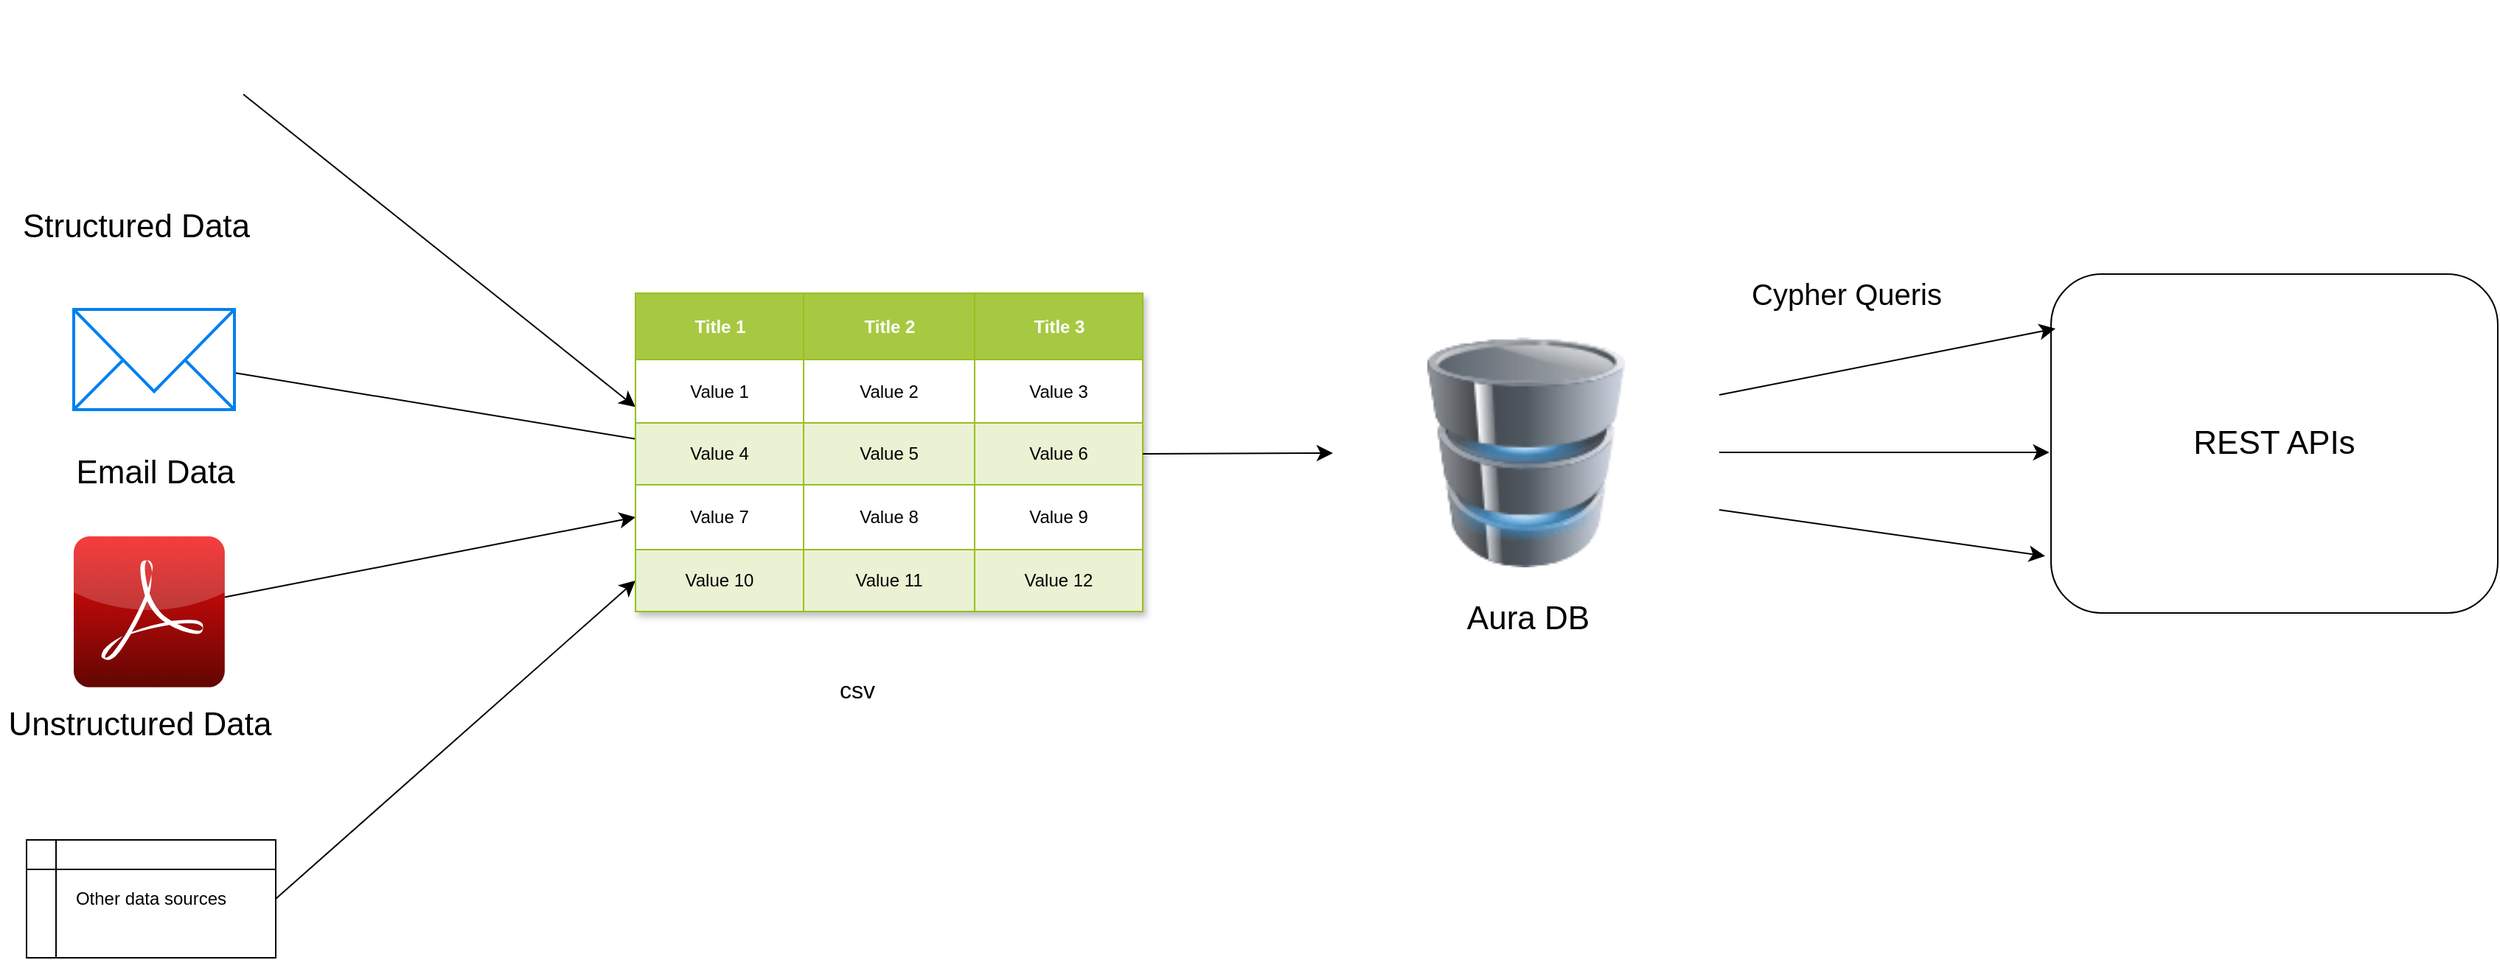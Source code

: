 <mxfile version="24.4.13" type="device">
  <diagram name="Page-1" id="jvL9EHot0i1AdAjSfj9m">
    <mxGraphModel dx="2749" dy="1597" grid="0" gridSize="10" guides="1" tooltips="1" connect="1" arrows="1" fold="1" page="0" pageScale="1" pageWidth="827" pageHeight="1169" math="0" shadow="0">
      <root>
        <mxCell id="0" />
        <mxCell id="1" parent="0" />
        <mxCell id="HYcG6-YE73OWMHDjG5-3-58" style="edgeStyle=none;curved=1;rounded=0;orthogonalLoop=1;jettySize=auto;html=1;exitX=1;exitY=0.5;exitDx=0;exitDy=0;entryX=0;entryY=0.5;entryDx=0;entryDy=0;fontSize=12;startSize=8;endSize=8;" edge="1" parent="1" source="HYcG6-YE73OWMHDjG5-3-3" target="HYcG6-YE73OWMHDjG5-3-41">
          <mxGeometry relative="1" as="geometry" />
        </mxCell>
        <mxCell id="HYcG6-YE73OWMHDjG5-3-3" value="Other data sources" style="shape=internalStorage;whiteSpace=wrap;html=1;backgroundOutline=1;" vertex="1" parent="1">
          <mxGeometry x="-556" y="516" width="169" height="80" as="geometry" />
        </mxCell>
        <mxCell id="HYcG6-YE73OWMHDjG5-3-47" style="edgeStyle=none;curved=1;rounded=0;orthogonalLoop=1;jettySize=auto;html=1;entryX=0;entryY=0.5;entryDx=0;entryDy=0;fontSize=12;startSize=8;endSize=8;" edge="1" parent="1" source="HYcG6-YE73OWMHDjG5-3-4" target="HYcG6-YE73OWMHDjG5-3-37">
          <mxGeometry relative="1" as="geometry" />
        </mxCell>
        <mxCell id="HYcG6-YE73OWMHDjG5-3-4" value="" style="dashed=0;outlineConnect=0;html=1;align=center;labelPosition=center;verticalLabelPosition=bottom;verticalAlign=top;shape=mxgraph.webicons.adobe_pdf;fillColor=#F40C0C;gradientColor=#610603" vertex="1" parent="1">
          <mxGeometry x="-524" y="310" width="102.4" height="102.4" as="geometry" />
        </mxCell>
        <mxCell id="HYcG6-YE73OWMHDjG5-3-5" value="Unstructured Data" style="text;html=1;align=center;verticalAlign=middle;whiteSpace=wrap;rounded=0;fontSize=22;" vertex="1" parent="1">
          <mxGeometry x="-574" y="423" width="190" height="30" as="geometry" />
        </mxCell>
        <mxCell id="HYcG6-YE73OWMHDjG5-3-45" style="edgeStyle=none;curved=1;rounded=0;orthogonalLoop=1;jettySize=auto;html=1;exitX=1;exitY=0.5;exitDx=0;exitDy=0;entryX=0;entryY=0.75;entryDx=0;entryDy=0;fontSize=12;startSize=8;endSize=8;" edge="1" parent="1" source="HYcG6-YE73OWMHDjG5-3-6" target="HYcG6-YE73OWMHDjG5-3-29">
          <mxGeometry relative="1" as="geometry" />
        </mxCell>
        <mxCell id="HYcG6-YE73OWMHDjG5-3-6" value="" style="shape=image;html=1;verticalAlign=top;verticalLabelPosition=bottom;labelBackgroundColor=#ffffff;imageAspect=0;aspect=fixed;image=https://cdn4.iconfinder.com/data/icons/file-extension-3/115/eps_extension_file_name-14-128.png" vertex="1" parent="1">
          <mxGeometry x="-537" y="-54" width="128" height="128" as="geometry" />
        </mxCell>
        <mxCell id="HYcG6-YE73OWMHDjG5-3-8" value="Structured Data" style="text;html=1;align=center;verticalAlign=middle;whiteSpace=wrap;rounded=0;fontSize=22;" vertex="1" parent="1">
          <mxGeometry x="-568" y="85" width="173" height="30" as="geometry" />
        </mxCell>
        <mxCell id="HYcG6-YE73OWMHDjG5-3-46" style="edgeStyle=none;curved=1;rounded=0;orthogonalLoop=1;jettySize=auto;html=1;fontSize=12;startSize=8;endSize=8;" edge="1" parent="1" source="HYcG6-YE73OWMHDjG5-3-9">
          <mxGeometry relative="1" as="geometry">
            <mxPoint x="16.143" y="270.143" as="targetPoint" />
          </mxGeometry>
        </mxCell>
        <mxCell id="HYcG6-YE73OWMHDjG5-3-9" value="" style="html=1;verticalLabelPosition=bottom;align=center;labelBackgroundColor=#ffffff;verticalAlign=top;strokeWidth=2;strokeColor=#0080F0;shadow=0;dashed=0;shape=mxgraph.ios7.icons.mail;" vertex="1" parent="1">
          <mxGeometry x="-524" y="156" width="109" height="68" as="geometry" />
        </mxCell>
        <mxCell id="HYcG6-YE73OWMHDjG5-3-10" value="Email Data" style="text;html=1;align=center;verticalAlign=middle;whiteSpace=wrap;rounded=0;fontSize=22;" vertex="1" parent="1">
          <mxGeometry x="-532" y="252" width="127" height="30" as="geometry" />
        </mxCell>
        <mxCell id="HYcG6-YE73OWMHDjG5-3-24" value="Assets" style="childLayout=tableLayout;recursiveResize=0;strokeColor=#98bf21;fillColor=#A7C942;shadow=1;" vertex="1" parent="1">
          <mxGeometry x="-143" y="145" width="344" height="216" as="geometry" />
        </mxCell>
        <mxCell id="HYcG6-YE73OWMHDjG5-3-25" style="shape=tableRow;horizontal=0;startSize=0;swimlaneHead=0;swimlaneBody=0;top=0;left=0;bottom=0;right=0;dropTarget=0;collapsible=0;recursiveResize=0;expand=0;fontStyle=0;strokeColor=inherit;fillColor=#ffffff;" vertex="1" parent="HYcG6-YE73OWMHDjG5-3-24">
          <mxGeometry width="344" height="45" as="geometry" />
        </mxCell>
        <mxCell id="HYcG6-YE73OWMHDjG5-3-26" value="Title 1" style="connectable=0;recursiveResize=0;strokeColor=inherit;fillColor=#A7C942;align=center;fontStyle=1;fontColor=#FFFFFF;html=1;" vertex="1" parent="HYcG6-YE73OWMHDjG5-3-25">
          <mxGeometry width="114" height="45" as="geometry">
            <mxRectangle width="114" height="45" as="alternateBounds" />
          </mxGeometry>
        </mxCell>
        <mxCell id="HYcG6-YE73OWMHDjG5-3-27" value="Title 2" style="connectable=0;recursiveResize=0;strokeColor=inherit;fillColor=#A7C942;align=center;fontStyle=1;fontColor=#FFFFFF;html=1;" vertex="1" parent="HYcG6-YE73OWMHDjG5-3-25">
          <mxGeometry x="114" width="116" height="45" as="geometry">
            <mxRectangle width="116" height="45" as="alternateBounds" />
          </mxGeometry>
        </mxCell>
        <mxCell id="HYcG6-YE73OWMHDjG5-3-28" value="Title 3" style="connectable=0;recursiveResize=0;strokeColor=inherit;fillColor=#A7C942;align=center;fontStyle=1;fontColor=#FFFFFF;html=1;" vertex="1" parent="HYcG6-YE73OWMHDjG5-3-25">
          <mxGeometry x="230" width="114" height="45" as="geometry">
            <mxRectangle width="114" height="45" as="alternateBounds" />
          </mxGeometry>
        </mxCell>
        <mxCell id="HYcG6-YE73OWMHDjG5-3-29" value="" style="shape=tableRow;horizontal=0;startSize=0;swimlaneHead=0;swimlaneBody=0;top=0;left=0;bottom=0;right=0;dropTarget=0;collapsible=0;recursiveResize=0;expand=0;fontStyle=0;strokeColor=inherit;fillColor=#ffffff;" vertex="1" parent="HYcG6-YE73OWMHDjG5-3-24">
          <mxGeometry y="45" width="344" height="43" as="geometry" />
        </mxCell>
        <mxCell id="HYcG6-YE73OWMHDjG5-3-30" value="Value 1" style="connectable=0;recursiveResize=0;strokeColor=inherit;fillColor=inherit;align=center;whiteSpace=wrap;html=1;" vertex="1" parent="HYcG6-YE73OWMHDjG5-3-29">
          <mxGeometry width="114" height="43" as="geometry">
            <mxRectangle width="114" height="43" as="alternateBounds" />
          </mxGeometry>
        </mxCell>
        <mxCell id="HYcG6-YE73OWMHDjG5-3-31" value="Value 2" style="connectable=0;recursiveResize=0;strokeColor=inherit;fillColor=inherit;align=center;whiteSpace=wrap;html=1;" vertex="1" parent="HYcG6-YE73OWMHDjG5-3-29">
          <mxGeometry x="114" width="116" height="43" as="geometry">
            <mxRectangle width="116" height="43" as="alternateBounds" />
          </mxGeometry>
        </mxCell>
        <mxCell id="HYcG6-YE73OWMHDjG5-3-32" value="Value 3" style="connectable=0;recursiveResize=0;strokeColor=inherit;fillColor=inherit;align=center;whiteSpace=wrap;html=1;" vertex="1" parent="HYcG6-YE73OWMHDjG5-3-29">
          <mxGeometry x="230" width="114" height="43" as="geometry">
            <mxRectangle width="114" height="43" as="alternateBounds" />
          </mxGeometry>
        </mxCell>
        <mxCell id="HYcG6-YE73OWMHDjG5-3-33" value="" style="shape=tableRow;horizontal=0;startSize=0;swimlaneHead=0;swimlaneBody=0;top=0;left=0;bottom=0;right=0;dropTarget=0;collapsible=0;recursiveResize=0;expand=0;fontStyle=1;strokeColor=inherit;fillColor=#EAF2D3;" vertex="1" parent="HYcG6-YE73OWMHDjG5-3-24">
          <mxGeometry y="88" width="344" height="42" as="geometry" />
        </mxCell>
        <mxCell id="HYcG6-YE73OWMHDjG5-3-34" value="Value 4" style="connectable=0;recursiveResize=0;strokeColor=inherit;fillColor=inherit;whiteSpace=wrap;html=1;" vertex="1" parent="HYcG6-YE73OWMHDjG5-3-33">
          <mxGeometry width="114" height="42" as="geometry">
            <mxRectangle width="114" height="42" as="alternateBounds" />
          </mxGeometry>
        </mxCell>
        <mxCell id="HYcG6-YE73OWMHDjG5-3-35" value="Value 5" style="connectable=0;recursiveResize=0;strokeColor=inherit;fillColor=inherit;whiteSpace=wrap;html=1;" vertex="1" parent="HYcG6-YE73OWMHDjG5-3-33">
          <mxGeometry x="114" width="116" height="42" as="geometry">
            <mxRectangle width="116" height="42" as="alternateBounds" />
          </mxGeometry>
        </mxCell>
        <mxCell id="HYcG6-YE73OWMHDjG5-3-36" value="Value 6" style="connectable=0;recursiveResize=0;strokeColor=inherit;fillColor=inherit;whiteSpace=wrap;html=1;" vertex="1" parent="HYcG6-YE73OWMHDjG5-3-33">
          <mxGeometry x="230" width="114" height="42" as="geometry">
            <mxRectangle width="114" height="42" as="alternateBounds" />
          </mxGeometry>
        </mxCell>
        <mxCell id="HYcG6-YE73OWMHDjG5-3-37" value="" style="shape=tableRow;horizontal=0;startSize=0;swimlaneHead=0;swimlaneBody=0;top=0;left=0;bottom=0;right=0;dropTarget=0;collapsible=0;recursiveResize=0;expand=0;fontStyle=0;strokeColor=inherit;fillColor=#ffffff;" vertex="1" parent="HYcG6-YE73OWMHDjG5-3-24">
          <mxGeometry y="130" width="344" height="44" as="geometry" />
        </mxCell>
        <mxCell id="HYcG6-YE73OWMHDjG5-3-38" value="Value 7" style="connectable=0;recursiveResize=0;strokeColor=inherit;fillColor=inherit;fontStyle=0;align=center;whiteSpace=wrap;html=1;" vertex="1" parent="HYcG6-YE73OWMHDjG5-3-37">
          <mxGeometry width="114" height="44" as="geometry">
            <mxRectangle width="114" height="44" as="alternateBounds" />
          </mxGeometry>
        </mxCell>
        <mxCell id="HYcG6-YE73OWMHDjG5-3-39" value="Value 8" style="connectable=0;recursiveResize=0;strokeColor=inherit;fillColor=inherit;fontStyle=0;align=center;whiteSpace=wrap;html=1;" vertex="1" parent="HYcG6-YE73OWMHDjG5-3-37">
          <mxGeometry x="114" width="116" height="44" as="geometry">
            <mxRectangle width="116" height="44" as="alternateBounds" />
          </mxGeometry>
        </mxCell>
        <mxCell id="HYcG6-YE73OWMHDjG5-3-40" value="Value 9" style="connectable=0;recursiveResize=0;strokeColor=inherit;fillColor=inherit;fontStyle=0;align=center;whiteSpace=wrap;html=1;" vertex="1" parent="HYcG6-YE73OWMHDjG5-3-37">
          <mxGeometry x="230" width="114" height="44" as="geometry">
            <mxRectangle width="114" height="44" as="alternateBounds" />
          </mxGeometry>
        </mxCell>
        <mxCell id="HYcG6-YE73OWMHDjG5-3-41" value="" style="shape=tableRow;horizontal=0;startSize=0;swimlaneHead=0;swimlaneBody=0;top=0;left=0;bottom=0;right=0;dropTarget=0;collapsible=0;recursiveResize=0;expand=0;fontStyle=1;strokeColor=inherit;fillColor=#EAF2D3;" vertex="1" parent="HYcG6-YE73OWMHDjG5-3-24">
          <mxGeometry y="174" width="344" height="42" as="geometry" />
        </mxCell>
        <mxCell id="HYcG6-YE73OWMHDjG5-3-42" value="Value 10" style="connectable=0;recursiveResize=0;strokeColor=inherit;fillColor=inherit;whiteSpace=wrap;html=1;" vertex="1" parent="HYcG6-YE73OWMHDjG5-3-41">
          <mxGeometry width="114" height="42" as="geometry">
            <mxRectangle width="114" height="42" as="alternateBounds" />
          </mxGeometry>
        </mxCell>
        <mxCell id="HYcG6-YE73OWMHDjG5-3-43" value="Value 11" style="connectable=0;recursiveResize=0;strokeColor=inherit;fillColor=inherit;whiteSpace=wrap;html=1;" vertex="1" parent="HYcG6-YE73OWMHDjG5-3-41">
          <mxGeometry x="114" width="116" height="42" as="geometry">
            <mxRectangle width="116" height="42" as="alternateBounds" />
          </mxGeometry>
        </mxCell>
        <mxCell id="HYcG6-YE73OWMHDjG5-3-44" value="Value 12" style="connectable=0;recursiveResize=0;strokeColor=inherit;fillColor=inherit;whiteSpace=wrap;html=1;" vertex="1" parent="HYcG6-YE73OWMHDjG5-3-41">
          <mxGeometry x="230" width="114" height="42" as="geometry">
            <mxRectangle width="114" height="42" as="alternateBounds" />
          </mxGeometry>
        </mxCell>
        <mxCell id="HYcG6-YE73OWMHDjG5-3-54" style="edgeStyle=none;curved=1;rounded=0;orthogonalLoop=1;jettySize=auto;html=1;fontSize=12;startSize=8;endSize=8;" edge="1" parent="1" source="HYcG6-YE73OWMHDjG5-3-49">
          <mxGeometry relative="1" as="geometry">
            <mxPoint x="815.857" y="253.0" as="targetPoint" />
          </mxGeometry>
        </mxCell>
        <mxCell id="HYcG6-YE73OWMHDjG5-3-49" value="" style="image;html=1;image=img/lib/clip_art/computers/Database_128x128.png" vertex="1" parent="1">
          <mxGeometry x="330" y="175" width="262" height="156" as="geometry" />
        </mxCell>
        <mxCell id="HYcG6-YE73OWMHDjG5-3-50" style="edgeStyle=none;curved=1;rounded=0;orthogonalLoop=1;jettySize=auto;html=1;exitX=1;exitY=0.5;exitDx=0;exitDy=0;fontSize=12;startSize=8;endSize=8;" edge="1" parent="1" source="HYcG6-YE73OWMHDjG5-3-33" target="HYcG6-YE73OWMHDjG5-3-49">
          <mxGeometry relative="1" as="geometry" />
        </mxCell>
        <mxCell id="HYcG6-YE73OWMHDjG5-3-51" value="csv" style="text;html=1;align=center;verticalAlign=middle;resizable=0;points=[];autosize=1;strokeColor=none;fillColor=none;fontSize=16;" vertex="1" parent="1">
          <mxGeometry x="-14.5" y="398.5" width="42" height="31" as="geometry" />
        </mxCell>
        <mxCell id="HYcG6-YE73OWMHDjG5-3-52" value="Aura DB" style="text;html=1;align=center;verticalAlign=middle;resizable=0;points=[];autosize=1;strokeColor=none;fillColor=none;fontSize=22;" vertex="1" parent="1">
          <mxGeometry x="411" y="347" width="101" height="38" as="geometry" />
        </mxCell>
        <mxCell id="HYcG6-YE73OWMHDjG5-3-53" value="&lt;font style=&quot;font-size: 22px;&quot;&gt;REST APIs&lt;/font&gt;" style="rounded=1;whiteSpace=wrap;html=1;" vertex="1" parent="1">
          <mxGeometry x="817" y="132" width="303" height="230" as="geometry" />
        </mxCell>
        <mxCell id="HYcG6-YE73OWMHDjG5-3-55" style="edgeStyle=none;curved=1;rounded=0;orthogonalLoop=1;jettySize=auto;html=1;exitX=1;exitY=0.25;exitDx=0;exitDy=0;entryX=0.01;entryY=0.161;entryDx=0;entryDy=0;entryPerimeter=0;fontSize=12;startSize=8;endSize=8;" edge="1" parent="1" source="HYcG6-YE73OWMHDjG5-3-49" target="HYcG6-YE73OWMHDjG5-3-53">
          <mxGeometry relative="1" as="geometry" />
        </mxCell>
        <mxCell id="HYcG6-YE73OWMHDjG5-3-56" style="edgeStyle=none;curved=1;rounded=0;orthogonalLoop=1;jettySize=auto;html=1;exitX=1;exitY=0.75;exitDx=0;exitDy=0;entryX=-0.013;entryY=0.832;entryDx=0;entryDy=0;entryPerimeter=0;fontSize=12;startSize=8;endSize=8;" edge="1" parent="1" source="HYcG6-YE73OWMHDjG5-3-49" target="HYcG6-YE73OWMHDjG5-3-53">
          <mxGeometry relative="1" as="geometry" />
        </mxCell>
        <mxCell id="HYcG6-YE73OWMHDjG5-3-57" value="Cyph&lt;span style=&quot;background-color: initial; font-size: 20px;&quot;&gt;er Queris&lt;/span&gt;" style="text;html=1;align=center;verticalAlign=middle;resizable=0;points=[];autosize=1;strokeColor=none;fillColor=none;fontSize=20;" vertex="1" parent="1">
          <mxGeometry x="604" y="127" width="147" height="36" as="geometry" />
        </mxCell>
      </root>
    </mxGraphModel>
  </diagram>
</mxfile>
